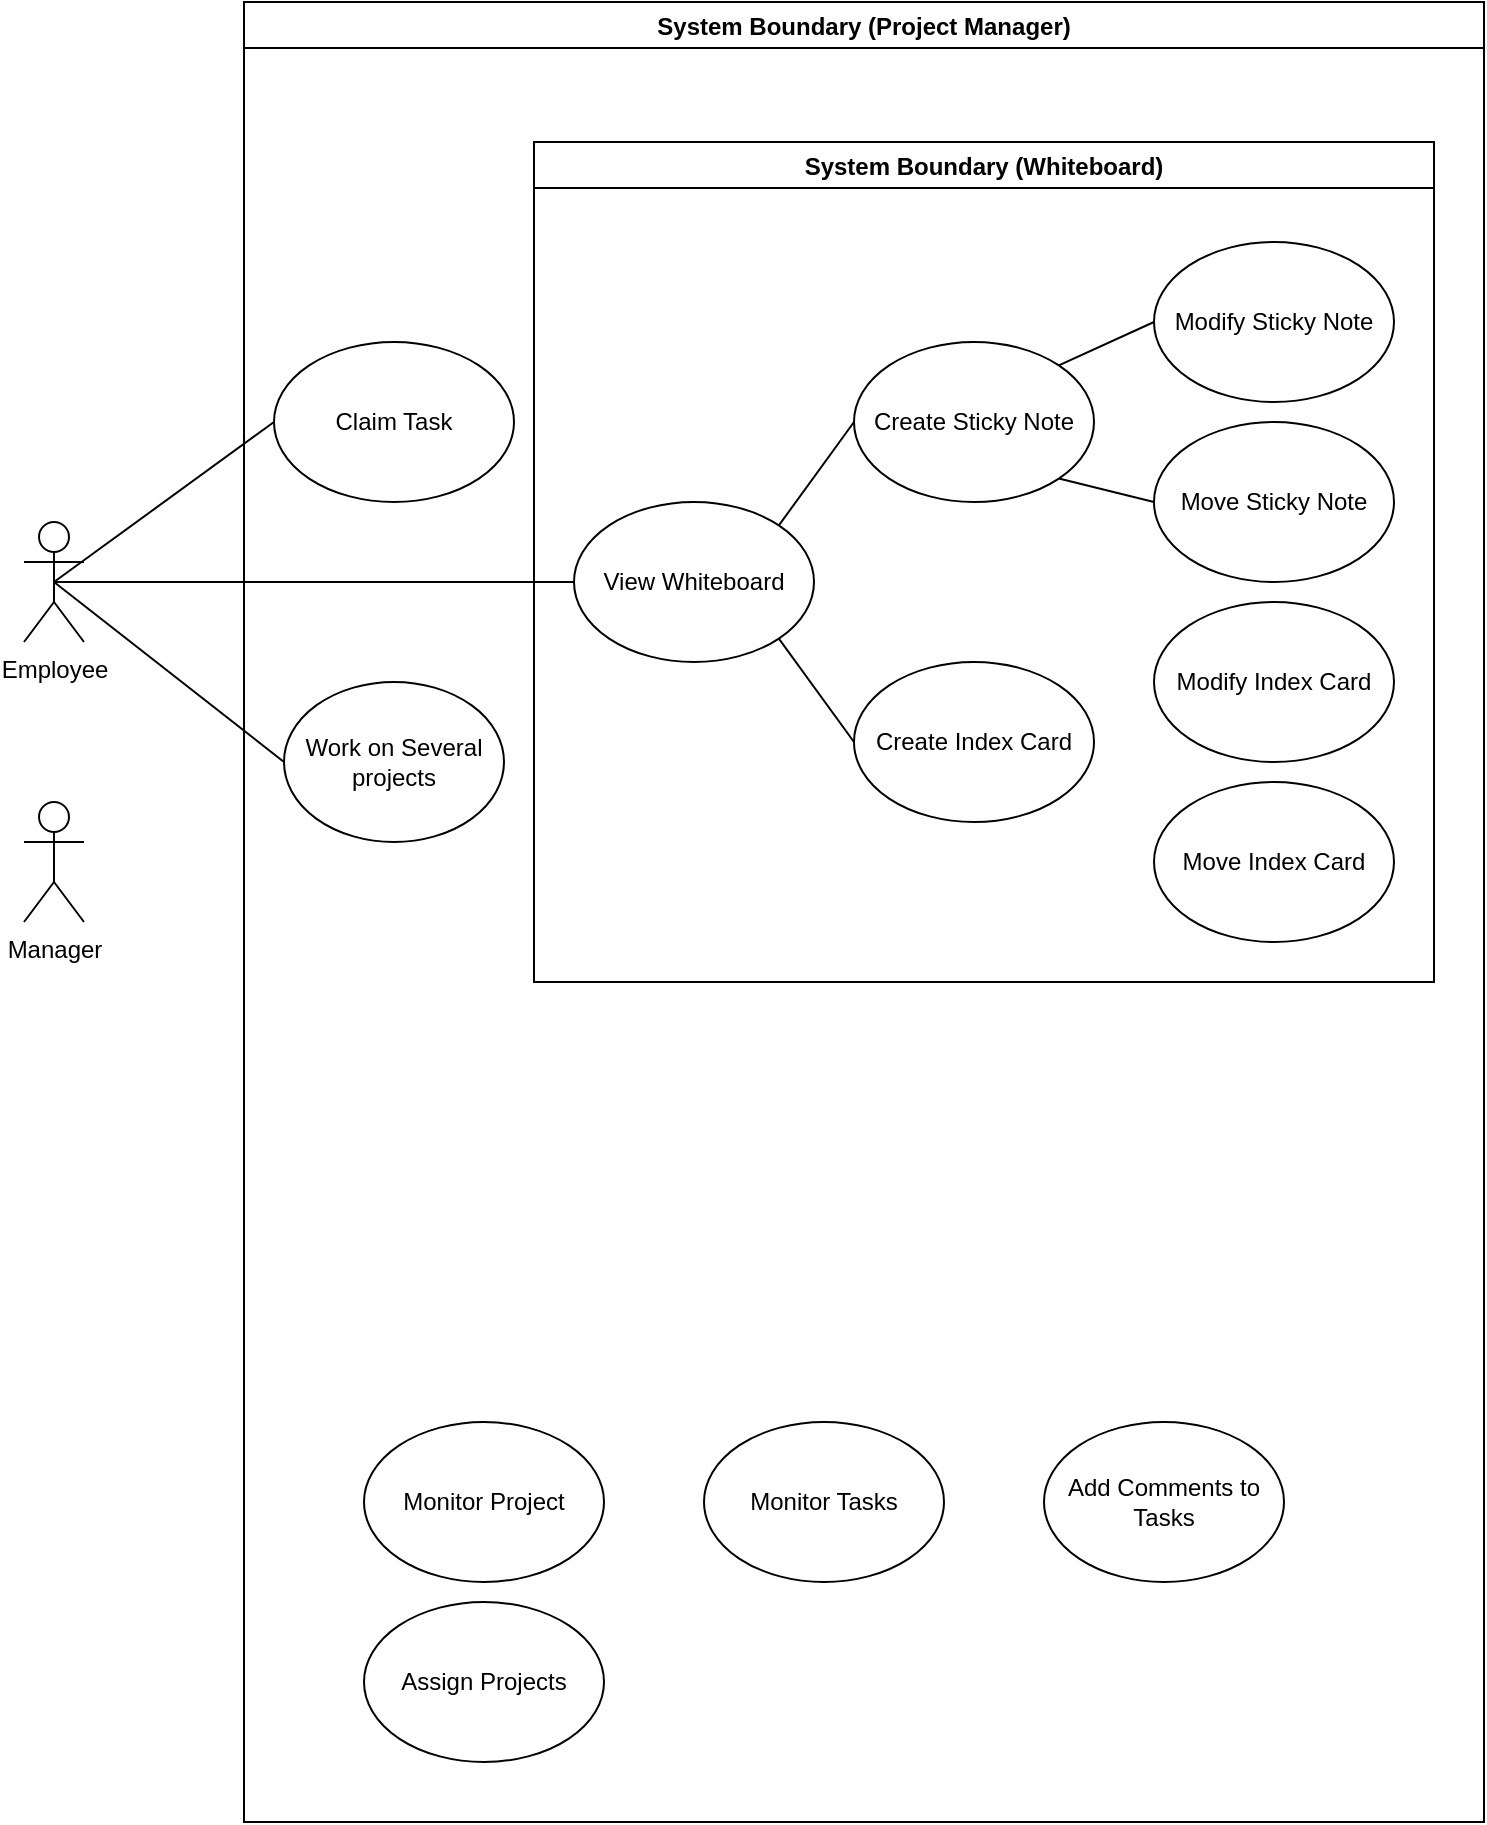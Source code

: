 <mxfile version="14.6.13" type="github">
  <diagram id="Y0O-bItNvgqAExpBPatc" name="Page-1">
    <mxGraphModel dx="1422" dy="762" grid="1" gridSize="10" guides="1" tooltips="1" connect="1" arrows="1" fold="1" page="1" pageScale="1" pageWidth="850" pageHeight="1100" math="0" shadow="0">
      <root>
        <mxCell id="0" />
        <mxCell id="1" parent="0" />
        <mxCell id="tpvCd9_iEOJg17R_yb8O-17" value="System Boundary (Project Manager)" style="swimlane;" vertex="1" parent="1">
          <mxGeometry x="220" y="40" width="620" height="910" as="geometry" />
        </mxCell>
        <mxCell id="tpvCd9_iEOJg17R_yb8O-16" value="Monitor Project" style="ellipse;whiteSpace=wrap;html=1;" vertex="1" parent="tpvCd9_iEOJg17R_yb8O-17">
          <mxGeometry x="60" y="710" width="120" height="80" as="geometry" />
        </mxCell>
        <mxCell id="tpvCd9_iEOJg17R_yb8O-11" value="Monitor Tasks" style="ellipse;whiteSpace=wrap;html=1;" vertex="1" parent="tpvCd9_iEOJg17R_yb8O-17">
          <mxGeometry x="230" y="710" width="120" height="80" as="geometry" />
        </mxCell>
        <mxCell id="tpvCd9_iEOJg17R_yb8O-12" value="Add Comments to Tasks" style="ellipse;whiteSpace=wrap;html=1;" vertex="1" parent="tpvCd9_iEOJg17R_yb8O-17">
          <mxGeometry x="400" y="710" width="120" height="80" as="geometry" />
        </mxCell>
        <mxCell id="tpvCd9_iEOJg17R_yb8O-15" value="Assign Projects" style="ellipse;whiteSpace=wrap;html=1;" vertex="1" parent="tpvCd9_iEOJg17R_yb8O-17">
          <mxGeometry x="60" y="800" width="120" height="80" as="geometry" />
        </mxCell>
        <mxCell id="tpvCd9_iEOJg17R_yb8O-14" value="Work on Several projects" style="ellipse;whiteSpace=wrap;html=1;" vertex="1" parent="tpvCd9_iEOJg17R_yb8O-17">
          <mxGeometry x="20" y="340" width="110" height="80" as="geometry" />
        </mxCell>
        <mxCell id="tpvCd9_iEOJg17R_yb8O-13" value="Claim Task" style="ellipse;whiteSpace=wrap;html=1;" vertex="1" parent="tpvCd9_iEOJg17R_yb8O-17">
          <mxGeometry x="15" y="170" width="120" height="80" as="geometry" />
        </mxCell>
        <mxCell id="tpvCd9_iEOJg17R_yb8O-2" value="System Boundary (Whiteboard)" style="swimlane;startSize=23;" vertex="1" parent="tpvCd9_iEOJg17R_yb8O-17">
          <mxGeometry x="145" y="70" width="450" height="420" as="geometry" />
        </mxCell>
        <mxCell id="tpvCd9_iEOJg17R_yb8O-5" value="Create Index Card" style="ellipse;whiteSpace=wrap;html=1;" vertex="1" parent="tpvCd9_iEOJg17R_yb8O-2">
          <mxGeometry x="160" y="260" width="120" height="80" as="geometry" />
        </mxCell>
        <mxCell id="tpvCd9_iEOJg17R_yb8O-6" value="Move Sticky Note" style="ellipse;whiteSpace=wrap;html=1;" vertex="1" parent="tpvCd9_iEOJg17R_yb8O-2">
          <mxGeometry x="310" y="140" width="120" height="80" as="geometry" />
        </mxCell>
        <mxCell id="tpvCd9_iEOJg17R_yb8O-7" value="Move Index Card" style="ellipse;whiteSpace=wrap;html=1;" vertex="1" parent="tpvCd9_iEOJg17R_yb8O-2">
          <mxGeometry x="310" y="320" width="120" height="80" as="geometry" />
        </mxCell>
        <mxCell id="tpvCd9_iEOJg17R_yb8O-3" value="Create Sticky Note" style="ellipse;whiteSpace=wrap;html=1;" vertex="1" parent="tpvCd9_iEOJg17R_yb8O-2">
          <mxGeometry x="160" y="100" width="120" height="80" as="geometry" />
        </mxCell>
        <mxCell id="tpvCd9_iEOJg17R_yb8O-8" value="Modify Sticky Note" style="ellipse;whiteSpace=wrap;html=1;" vertex="1" parent="tpvCd9_iEOJg17R_yb8O-2">
          <mxGeometry x="310" y="50" width="120" height="80" as="geometry" />
        </mxCell>
        <mxCell id="tpvCd9_iEOJg17R_yb8O-9" value="Modify Index Card" style="ellipse;whiteSpace=wrap;html=1;" vertex="1" parent="tpvCd9_iEOJg17R_yb8O-2">
          <mxGeometry x="310" y="230" width="120" height="80" as="geometry" />
        </mxCell>
        <mxCell id="tpvCd9_iEOJg17R_yb8O-10" value="View Whiteboard" style="ellipse;whiteSpace=wrap;html=1;" vertex="1" parent="tpvCd9_iEOJg17R_yb8O-2">
          <mxGeometry x="20" y="180" width="120" height="80" as="geometry" />
        </mxCell>
        <mxCell id="tpvCd9_iEOJg17R_yb8O-22" value="" style="endArrow=none;html=1;exitX=1;exitY=0;exitDx=0;exitDy=0;entryX=0;entryY=0.5;entryDx=0;entryDy=0;" edge="1" parent="tpvCd9_iEOJg17R_yb8O-2" source="tpvCd9_iEOJg17R_yb8O-10" target="tpvCd9_iEOJg17R_yb8O-3">
          <mxGeometry width="50" height="50" relative="1" as="geometry">
            <mxPoint x="60" y="190" as="sourcePoint" />
            <mxPoint x="105" y="140" as="targetPoint" />
          </mxGeometry>
        </mxCell>
        <mxCell id="tpvCd9_iEOJg17R_yb8O-23" value="" style="endArrow=none;html=1;exitX=1;exitY=1;exitDx=0;exitDy=0;entryX=0;entryY=0.5;entryDx=0;entryDy=0;" edge="1" parent="tpvCd9_iEOJg17R_yb8O-2" source="tpvCd9_iEOJg17R_yb8O-10" target="tpvCd9_iEOJg17R_yb8O-5">
          <mxGeometry width="50" height="50" relative="1" as="geometry">
            <mxPoint x="45" y="390" as="sourcePoint" />
            <mxPoint x="105" y="300" as="targetPoint" />
          </mxGeometry>
        </mxCell>
        <mxCell id="tpvCd9_iEOJg17R_yb8O-24" value="" style="endArrow=none;html=1;entryX=0;entryY=0.5;entryDx=0;entryDy=0;exitX=1;exitY=0;exitDx=0;exitDy=0;" edge="1" parent="tpvCd9_iEOJg17R_yb8O-2" source="tpvCd9_iEOJg17R_yb8O-3" target="tpvCd9_iEOJg17R_yb8O-8">
          <mxGeometry width="50" height="50" relative="1" as="geometry">
            <mxPoint x="205" y="110" as="sourcePoint" />
            <mxPoint x="255" y="60" as="targetPoint" />
          </mxGeometry>
        </mxCell>
        <mxCell id="tpvCd9_iEOJg17R_yb8O-25" value="" style="endArrow=none;html=1;exitX=1;exitY=1;exitDx=0;exitDy=0;entryX=0;entryY=0.5;entryDx=0;entryDy=0;" edge="1" parent="tpvCd9_iEOJg17R_yb8O-2" source="tpvCd9_iEOJg17R_yb8O-3" target="tpvCd9_iEOJg17R_yb8O-6">
          <mxGeometry width="50" height="50" relative="1" as="geometry">
            <mxPoint x="205" y="230" as="sourcePoint" />
            <mxPoint x="262" y="210" as="targetPoint" />
          </mxGeometry>
        </mxCell>
        <mxCell id="tpvCd9_iEOJg17R_yb8O-18" value="Employee" style="shape=umlActor;verticalLabelPosition=bottom;verticalAlign=top;html=1;outlineConnect=0;" vertex="1" parent="1">
          <mxGeometry x="110" y="300" width="30" height="60" as="geometry" />
        </mxCell>
        <mxCell id="tpvCd9_iEOJg17R_yb8O-19" value="Manager" style="shape=umlActor;verticalLabelPosition=bottom;verticalAlign=top;html=1;outlineConnect=0;" vertex="1" parent="1">
          <mxGeometry x="110" y="440" width="30" height="60" as="geometry" />
        </mxCell>
        <mxCell id="tpvCd9_iEOJg17R_yb8O-21" value="" style="endArrow=none;html=1;entryX=0;entryY=0.5;entryDx=0;entryDy=0;exitX=0.5;exitY=0.5;exitDx=0;exitDy=0;exitPerimeter=0;" edge="1" parent="1" source="tpvCd9_iEOJg17R_yb8O-18" target="tpvCd9_iEOJg17R_yb8O-10">
          <mxGeometry width="50" height="50" relative="1" as="geometry">
            <mxPoint x="150" y="270" as="sourcePoint" />
            <mxPoint x="200" y="220" as="targetPoint" />
          </mxGeometry>
        </mxCell>
        <mxCell id="tpvCd9_iEOJg17R_yb8O-26" value="" style="endArrow=none;html=1;exitX=0.5;exitY=0.5;exitDx=0;exitDy=0;exitPerimeter=0;entryX=0;entryY=0.5;entryDx=0;entryDy=0;" edge="1" parent="1" source="tpvCd9_iEOJg17R_yb8O-18" target="tpvCd9_iEOJg17R_yb8O-13">
          <mxGeometry width="50" height="50" relative="1" as="geometry">
            <mxPoint x="410" y="600" as="sourcePoint" />
            <mxPoint x="460" y="550" as="targetPoint" />
          </mxGeometry>
        </mxCell>
        <mxCell id="tpvCd9_iEOJg17R_yb8O-27" value="" style="endArrow=none;html=1;exitX=0.5;exitY=0.5;exitDx=0;exitDy=0;exitPerimeter=0;entryX=0;entryY=0.5;entryDx=0;entryDy=0;" edge="1" parent="1" source="tpvCd9_iEOJg17R_yb8O-18" target="tpvCd9_iEOJg17R_yb8O-14">
          <mxGeometry width="50" height="50" relative="1" as="geometry">
            <mxPoint x="410" y="600" as="sourcePoint" />
            <mxPoint x="460" y="550" as="targetPoint" />
          </mxGeometry>
        </mxCell>
      </root>
    </mxGraphModel>
  </diagram>
</mxfile>

